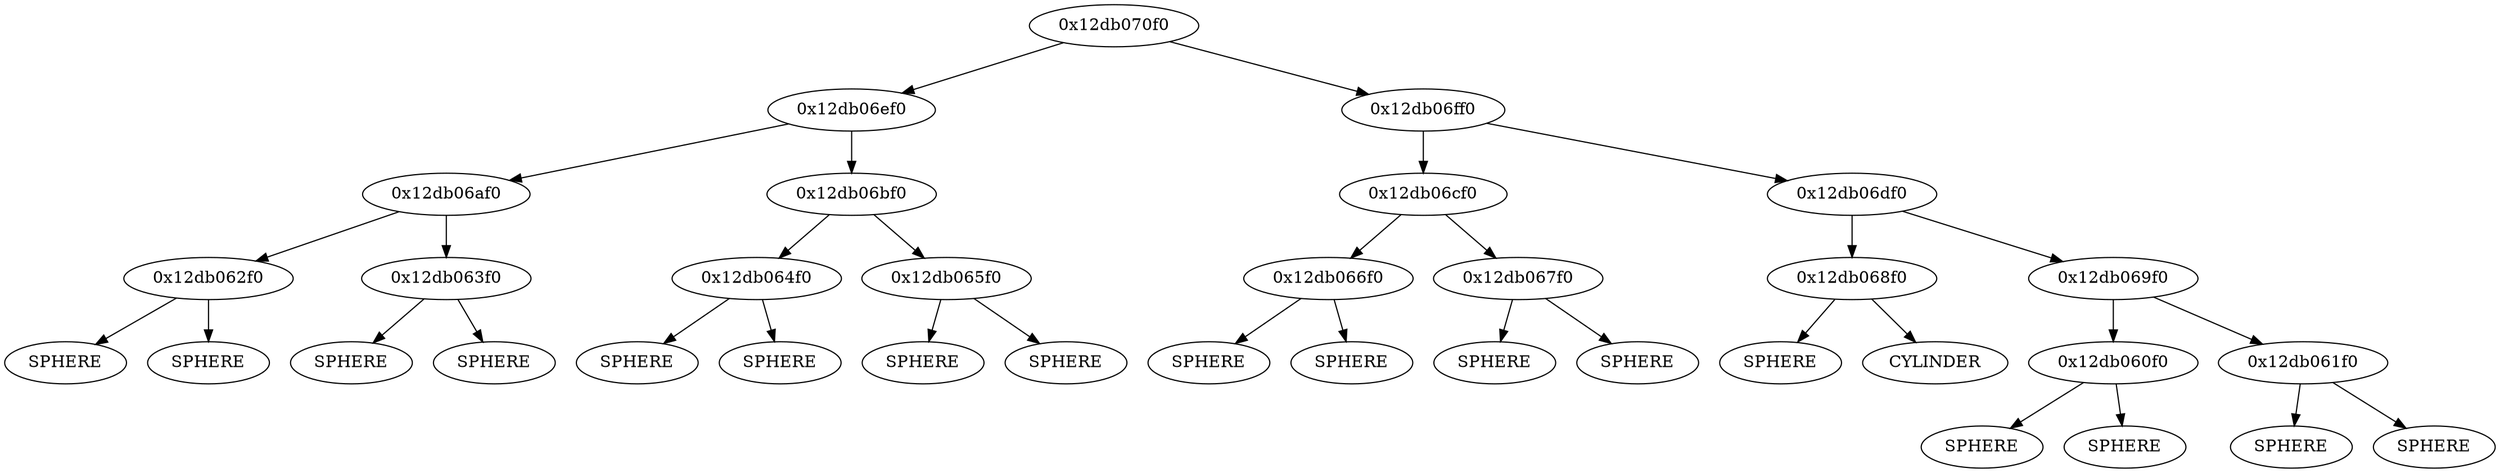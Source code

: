 digraph BVH {
	"0x12db070f0" [label="0x12db070f0"];
	"0x12db070f0" -> "0x12db06ef0";
	"0x12db06ef0" [label="0x12db06ef0"];
	"0x12db06ef0" -> "0x12db06af0";
	"0x12db06af0" [label="0x12db06af0"];
	"0x12db06af0" -> "0x12db062f0";
	"0x12db062f0" [label="0x12db062f0"];
	"0x12db062f0" -> "0x12db052f0";
	"0x12db052f0" [label="SPHERE"];
	"0x12db062f0" -> "0x12db053f0";
	"0x12db053f0" [label="SPHERE"];
	"0x12db06af0" -> "0x12db063f0";
	"0x12db063f0" [label="0x12db063f0"];
	"0x12db063f0" -> "0x12db054f0";
	"0x12db054f0" [label="SPHERE"];
	"0x12db063f0" -> "0x12db055f0";
	"0x12db055f0" [label="SPHERE"];
	"0x12db06ef0" -> "0x12db06bf0";
	"0x12db06bf0" [label="0x12db06bf0"];
	"0x12db06bf0" -> "0x12db064f0";
	"0x12db064f0" [label="0x12db064f0"];
	"0x12db064f0" -> "0x12db056f0";
	"0x12db056f0" [label="SPHERE"];
	"0x12db064f0" -> "0x12db057f0";
	"0x12db057f0" [label="SPHERE"];
	"0x12db06bf0" -> "0x12db065f0";
	"0x12db065f0" [label="0x12db065f0"];
	"0x12db065f0" -> "0x12db058f0";
	"0x12db058f0" [label="SPHERE"];
	"0x12db065f0" -> "0x12db059f0";
	"0x12db059f0" [label="SPHERE"];
	"0x12db070f0" -> "0x12db06ff0";
	"0x12db06ff0" [label="0x12db06ff0"];
	"0x12db06ff0" -> "0x12db06cf0";
	"0x12db06cf0" [label="0x12db06cf0"];
	"0x12db06cf0" -> "0x12db066f0";
	"0x12db066f0" [label="0x12db066f0"];
	"0x12db066f0" -> "0x12db05af0";
	"0x12db05af0" [label="SPHERE"];
	"0x12db066f0" -> "0x12db05bf0";
	"0x12db05bf0" [label="SPHERE"];
	"0x12db06cf0" -> "0x12db067f0";
	"0x12db067f0" [label="0x12db067f0"];
	"0x12db067f0" -> "0x12db05cf0";
	"0x12db05cf0" [label="SPHERE"];
	"0x12db067f0" -> "0x12db05df0";
	"0x12db05df0" [label="SPHERE"];
	"0x12db06ff0" -> "0x12db06df0";
	"0x12db06df0" [label="0x12db06df0"];
	"0x12db06df0" -> "0x12db068f0";
	"0x12db068f0" [label="0x12db068f0"];
	"0x12db068f0" -> "0x12db05ef0";
	"0x12db05ef0" [label="SPHERE"];
	"0x12db068f0" -> "0x12db05ff0";
	"0x12db05ff0" [label="CYLINDER"];
	"0x12db06df0" -> "0x12db069f0";
	"0x12db069f0" [label="0x12db069f0"];
	"0x12db069f0" -> "0x12db060f0";
	"0x12db060f0" [label="0x12db060f0"];
	"0x12db060f0" -> "0x12db041a0";
	"0x12db041a0" [label="SPHERE"];
	"0x12db060f0" -> "0x12db04ff0";
	"0x12db04ff0" [label="SPHERE"];
	"0x12db069f0" -> "0x12db061f0";
	"0x12db061f0" [label="0x12db061f0"];
	"0x12db061f0" -> "0x12db050f0";
	"0x12db050f0" [label="SPHERE"];
	"0x12db061f0" -> "0x12db051f0";
	"0x12db051f0" [label="SPHERE"];
}
